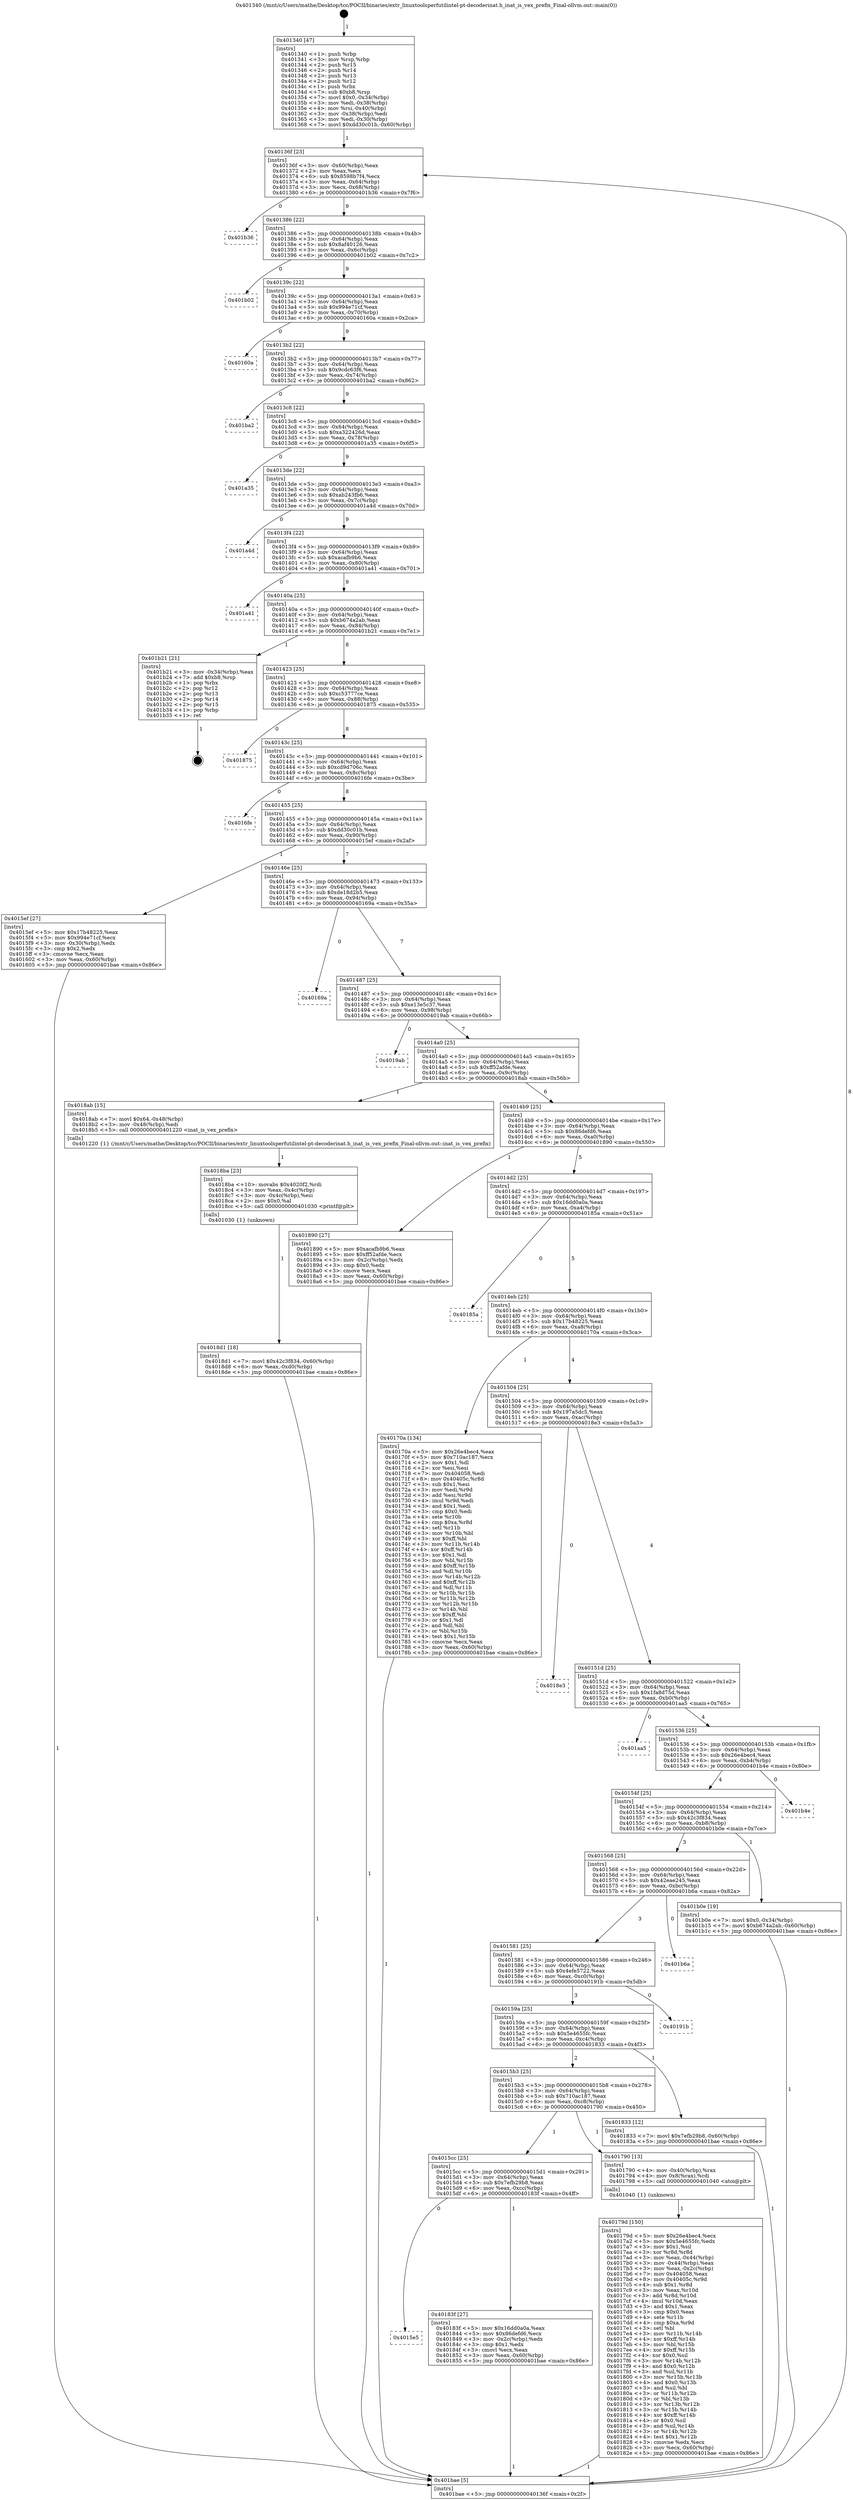 digraph "0x401340" {
  label = "0x401340 (/mnt/c/Users/mathe/Desktop/tcc/POCII/binaries/extr_linuxtoolsperfutilintel-pt-decoderinat.h_inat_is_vex_prefix_Final-ollvm.out::main(0))"
  labelloc = "t"
  node[shape=record]

  Entry [label="",width=0.3,height=0.3,shape=circle,fillcolor=black,style=filled]
  "0x40136f" [label="{
     0x40136f [23]\l
     | [instrs]\l
     &nbsp;&nbsp;0x40136f \<+3\>: mov -0x60(%rbp),%eax\l
     &nbsp;&nbsp;0x401372 \<+2\>: mov %eax,%ecx\l
     &nbsp;&nbsp;0x401374 \<+6\>: sub $0x8598b7f4,%ecx\l
     &nbsp;&nbsp;0x40137a \<+3\>: mov %eax,-0x64(%rbp)\l
     &nbsp;&nbsp;0x40137d \<+3\>: mov %ecx,-0x68(%rbp)\l
     &nbsp;&nbsp;0x401380 \<+6\>: je 0000000000401b36 \<main+0x7f6\>\l
  }"]
  "0x401b36" [label="{
     0x401b36\l
  }", style=dashed]
  "0x401386" [label="{
     0x401386 [22]\l
     | [instrs]\l
     &nbsp;&nbsp;0x401386 \<+5\>: jmp 000000000040138b \<main+0x4b\>\l
     &nbsp;&nbsp;0x40138b \<+3\>: mov -0x64(%rbp),%eax\l
     &nbsp;&nbsp;0x40138e \<+5\>: sub $0x8af40126,%eax\l
     &nbsp;&nbsp;0x401393 \<+3\>: mov %eax,-0x6c(%rbp)\l
     &nbsp;&nbsp;0x401396 \<+6\>: je 0000000000401b02 \<main+0x7c2\>\l
  }"]
  Exit [label="",width=0.3,height=0.3,shape=circle,fillcolor=black,style=filled,peripheries=2]
  "0x401b02" [label="{
     0x401b02\l
  }", style=dashed]
  "0x40139c" [label="{
     0x40139c [22]\l
     | [instrs]\l
     &nbsp;&nbsp;0x40139c \<+5\>: jmp 00000000004013a1 \<main+0x61\>\l
     &nbsp;&nbsp;0x4013a1 \<+3\>: mov -0x64(%rbp),%eax\l
     &nbsp;&nbsp;0x4013a4 \<+5\>: sub $0x994e71cf,%eax\l
     &nbsp;&nbsp;0x4013a9 \<+3\>: mov %eax,-0x70(%rbp)\l
     &nbsp;&nbsp;0x4013ac \<+6\>: je 000000000040160a \<main+0x2ca\>\l
  }"]
  "0x4018d1" [label="{
     0x4018d1 [18]\l
     | [instrs]\l
     &nbsp;&nbsp;0x4018d1 \<+7\>: movl $0x42c3f834,-0x60(%rbp)\l
     &nbsp;&nbsp;0x4018d8 \<+6\>: mov %eax,-0xd0(%rbp)\l
     &nbsp;&nbsp;0x4018de \<+5\>: jmp 0000000000401bae \<main+0x86e\>\l
  }"]
  "0x40160a" [label="{
     0x40160a\l
  }", style=dashed]
  "0x4013b2" [label="{
     0x4013b2 [22]\l
     | [instrs]\l
     &nbsp;&nbsp;0x4013b2 \<+5\>: jmp 00000000004013b7 \<main+0x77\>\l
     &nbsp;&nbsp;0x4013b7 \<+3\>: mov -0x64(%rbp),%eax\l
     &nbsp;&nbsp;0x4013ba \<+5\>: sub $0x9cdc63f6,%eax\l
     &nbsp;&nbsp;0x4013bf \<+3\>: mov %eax,-0x74(%rbp)\l
     &nbsp;&nbsp;0x4013c2 \<+6\>: je 0000000000401ba2 \<main+0x862\>\l
  }"]
  "0x4018ba" [label="{
     0x4018ba [23]\l
     | [instrs]\l
     &nbsp;&nbsp;0x4018ba \<+10\>: movabs $0x4020f2,%rdi\l
     &nbsp;&nbsp;0x4018c4 \<+3\>: mov %eax,-0x4c(%rbp)\l
     &nbsp;&nbsp;0x4018c7 \<+3\>: mov -0x4c(%rbp),%esi\l
     &nbsp;&nbsp;0x4018ca \<+2\>: mov $0x0,%al\l
     &nbsp;&nbsp;0x4018cc \<+5\>: call 0000000000401030 \<printf@plt\>\l
     | [calls]\l
     &nbsp;&nbsp;0x401030 \{1\} (unknown)\l
  }"]
  "0x401ba2" [label="{
     0x401ba2\l
  }", style=dashed]
  "0x4013c8" [label="{
     0x4013c8 [22]\l
     | [instrs]\l
     &nbsp;&nbsp;0x4013c8 \<+5\>: jmp 00000000004013cd \<main+0x8d\>\l
     &nbsp;&nbsp;0x4013cd \<+3\>: mov -0x64(%rbp),%eax\l
     &nbsp;&nbsp;0x4013d0 \<+5\>: sub $0xa322426d,%eax\l
     &nbsp;&nbsp;0x4013d5 \<+3\>: mov %eax,-0x78(%rbp)\l
     &nbsp;&nbsp;0x4013d8 \<+6\>: je 0000000000401a35 \<main+0x6f5\>\l
  }"]
  "0x4015e5" [label="{
     0x4015e5\l
  }", style=dashed]
  "0x401a35" [label="{
     0x401a35\l
  }", style=dashed]
  "0x4013de" [label="{
     0x4013de [22]\l
     | [instrs]\l
     &nbsp;&nbsp;0x4013de \<+5\>: jmp 00000000004013e3 \<main+0xa3\>\l
     &nbsp;&nbsp;0x4013e3 \<+3\>: mov -0x64(%rbp),%eax\l
     &nbsp;&nbsp;0x4013e6 \<+5\>: sub $0xab243fb6,%eax\l
     &nbsp;&nbsp;0x4013eb \<+3\>: mov %eax,-0x7c(%rbp)\l
     &nbsp;&nbsp;0x4013ee \<+6\>: je 0000000000401a4d \<main+0x70d\>\l
  }"]
  "0x40183f" [label="{
     0x40183f [27]\l
     | [instrs]\l
     &nbsp;&nbsp;0x40183f \<+5\>: mov $0x16dd0a0a,%eax\l
     &nbsp;&nbsp;0x401844 \<+5\>: mov $0x86defd6,%ecx\l
     &nbsp;&nbsp;0x401849 \<+3\>: mov -0x2c(%rbp),%edx\l
     &nbsp;&nbsp;0x40184c \<+3\>: cmp $0x1,%edx\l
     &nbsp;&nbsp;0x40184f \<+3\>: cmovl %ecx,%eax\l
     &nbsp;&nbsp;0x401852 \<+3\>: mov %eax,-0x60(%rbp)\l
     &nbsp;&nbsp;0x401855 \<+5\>: jmp 0000000000401bae \<main+0x86e\>\l
  }"]
  "0x401a4d" [label="{
     0x401a4d\l
  }", style=dashed]
  "0x4013f4" [label="{
     0x4013f4 [22]\l
     | [instrs]\l
     &nbsp;&nbsp;0x4013f4 \<+5\>: jmp 00000000004013f9 \<main+0xb9\>\l
     &nbsp;&nbsp;0x4013f9 \<+3\>: mov -0x64(%rbp),%eax\l
     &nbsp;&nbsp;0x4013fc \<+5\>: sub $0xacafb9b6,%eax\l
     &nbsp;&nbsp;0x401401 \<+3\>: mov %eax,-0x80(%rbp)\l
     &nbsp;&nbsp;0x401404 \<+6\>: je 0000000000401a41 \<main+0x701\>\l
  }"]
  "0x40179d" [label="{
     0x40179d [150]\l
     | [instrs]\l
     &nbsp;&nbsp;0x40179d \<+5\>: mov $0x26e4bec4,%ecx\l
     &nbsp;&nbsp;0x4017a2 \<+5\>: mov $0x5e4655fc,%edx\l
     &nbsp;&nbsp;0x4017a7 \<+3\>: mov $0x1,%sil\l
     &nbsp;&nbsp;0x4017aa \<+3\>: xor %r8d,%r8d\l
     &nbsp;&nbsp;0x4017ad \<+3\>: mov %eax,-0x44(%rbp)\l
     &nbsp;&nbsp;0x4017b0 \<+3\>: mov -0x44(%rbp),%eax\l
     &nbsp;&nbsp;0x4017b3 \<+3\>: mov %eax,-0x2c(%rbp)\l
     &nbsp;&nbsp;0x4017b6 \<+7\>: mov 0x404058,%eax\l
     &nbsp;&nbsp;0x4017bd \<+8\>: mov 0x40405c,%r9d\l
     &nbsp;&nbsp;0x4017c5 \<+4\>: sub $0x1,%r8d\l
     &nbsp;&nbsp;0x4017c9 \<+3\>: mov %eax,%r10d\l
     &nbsp;&nbsp;0x4017cc \<+3\>: add %r8d,%r10d\l
     &nbsp;&nbsp;0x4017cf \<+4\>: imul %r10d,%eax\l
     &nbsp;&nbsp;0x4017d3 \<+3\>: and $0x1,%eax\l
     &nbsp;&nbsp;0x4017d6 \<+3\>: cmp $0x0,%eax\l
     &nbsp;&nbsp;0x4017d9 \<+4\>: sete %r11b\l
     &nbsp;&nbsp;0x4017dd \<+4\>: cmp $0xa,%r9d\l
     &nbsp;&nbsp;0x4017e1 \<+3\>: setl %bl\l
     &nbsp;&nbsp;0x4017e4 \<+3\>: mov %r11b,%r14b\l
     &nbsp;&nbsp;0x4017e7 \<+4\>: xor $0xff,%r14b\l
     &nbsp;&nbsp;0x4017eb \<+3\>: mov %bl,%r15b\l
     &nbsp;&nbsp;0x4017ee \<+4\>: xor $0xff,%r15b\l
     &nbsp;&nbsp;0x4017f2 \<+4\>: xor $0x0,%sil\l
     &nbsp;&nbsp;0x4017f6 \<+3\>: mov %r14b,%r12b\l
     &nbsp;&nbsp;0x4017f9 \<+4\>: and $0x0,%r12b\l
     &nbsp;&nbsp;0x4017fd \<+3\>: and %sil,%r11b\l
     &nbsp;&nbsp;0x401800 \<+3\>: mov %r15b,%r13b\l
     &nbsp;&nbsp;0x401803 \<+4\>: and $0x0,%r13b\l
     &nbsp;&nbsp;0x401807 \<+3\>: and %sil,%bl\l
     &nbsp;&nbsp;0x40180a \<+3\>: or %r11b,%r12b\l
     &nbsp;&nbsp;0x40180d \<+3\>: or %bl,%r13b\l
     &nbsp;&nbsp;0x401810 \<+3\>: xor %r13b,%r12b\l
     &nbsp;&nbsp;0x401813 \<+3\>: or %r15b,%r14b\l
     &nbsp;&nbsp;0x401816 \<+4\>: xor $0xff,%r14b\l
     &nbsp;&nbsp;0x40181a \<+4\>: or $0x0,%sil\l
     &nbsp;&nbsp;0x40181e \<+3\>: and %sil,%r14b\l
     &nbsp;&nbsp;0x401821 \<+3\>: or %r14b,%r12b\l
     &nbsp;&nbsp;0x401824 \<+4\>: test $0x1,%r12b\l
     &nbsp;&nbsp;0x401828 \<+3\>: cmovne %edx,%ecx\l
     &nbsp;&nbsp;0x40182b \<+3\>: mov %ecx,-0x60(%rbp)\l
     &nbsp;&nbsp;0x40182e \<+5\>: jmp 0000000000401bae \<main+0x86e\>\l
  }"]
  "0x401a41" [label="{
     0x401a41\l
  }", style=dashed]
  "0x40140a" [label="{
     0x40140a [25]\l
     | [instrs]\l
     &nbsp;&nbsp;0x40140a \<+5\>: jmp 000000000040140f \<main+0xcf\>\l
     &nbsp;&nbsp;0x40140f \<+3\>: mov -0x64(%rbp),%eax\l
     &nbsp;&nbsp;0x401412 \<+5\>: sub $0xb674a2ab,%eax\l
     &nbsp;&nbsp;0x401417 \<+6\>: mov %eax,-0x84(%rbp)\l
     &nbsp;&nbsp;0x40141d \<+6\>: je 0000000000401b21 \<main+0x7e1\>\l
  }"]
  "0x4015cc" [label="{
     0x4015cc [25]\l
     | [instrs]\l
     &nbsp;&nbsp;0x4015cc \<+5\>: jmp 00000000004015d1 \<main+0x291\>\l
     &nbsp;&nbsp;0x4015d1 \<+3\>: mov -0x64(%rbp),%eax\l
     &nbsp;&nbsp;0x4015d4 \<+5\>: sub $0x7efb29b8,%eax\l
     &nbsp;&nbsp;0x4015d9 \<+6\>: mov %eax,-0xcc(%rbp)\l
     &nbsp;&nbsp;0x4015df \<+6\>: je 000000000040183f \<main+0x4ff\>\l
  }"]
  "0x401b21" [label="{
     0x401b21 [21]\l
     | [instrs]\l
     &nbsp;&nbsp;0x401b21 \<+3\>: mov -0x34(%rbp),%eax\l
     &nbsp;&nbsp;0x401b24 \<+7\>: add $0xb8,%rsp\l
     &nbsp;&nbsp;0x401b2b \<+1\>: pop %rbx\l
     &nbsp;&nbsp;0x401b2c \<+2\>: pop %r12\l
     &nbsp;&nbsp;0x401b2e \<+2\>: pop %r13\l
     &nbsp;&nbsp;0x401b30 \<+2\>: pop %r14\l
     &nbsp;&nbsp;0x401b32 \<+2\>: pop %r15\l
     &nbsp;&nbsp;0x401b34 \<+1\>: pop %rbp\l
     &nbsp;&nbsp;0x401b35 \<+1\>: ret\l
  }"]
  "0x401423" [label="{
     0x401423 [25]\l
     | [instrs]\l
     &nbsp;&nbsp;0x401423 \<+5\>: jmp 0000000000401428 \<main+0xe8\>\l
     &nbsp;&nbsp;0x401428 \<+3\>: mov -0x64(%rbp),%eax\l
     &nbsp;&nbsp;0x40142b \<+5\>: sub $0xc53777ce,%eax\l
     &nbsp;&nbsp;0x401430 \<+6\>: mov %eax,-0x88(%rbp)\l
     &nbsp;&nbsp;0x401436 \<+6\>: je 0000000000401875 \<main+0x535\>\l
  }"]
  "0x401790" [label="{
     0x401790 [13]\l
     | [instrs]\l
     &nbsp;&nbsp;0x401790 \<+4\>: mov -0x40(%rbp),%rax\l
     &nbsp;&nbsp;0x401794 \<+4\>: mov 0x8(%rax),%rdi\l
     &nbsp;&nbsp;0x401798 \<+5\>: call 0000000000401040 \<atoi@plt\>\l
     | [calls]\l
     &nbsp;&nbsp;0x401040 \{1\} (unknown)\l
  }"]
  "0x401875" [label="{
     0x401875\l
  }", style=dashed]
  "0x40143c" [label="{
     0x40143c [25]\l
     | [instrs]\l
     &nbsp;&nbsp;0x40143c \<+5\>: jmp 0000000000401441 \<main+0x101\>\l
     &nbsp;&nbsp;0x401441 \<+3\>: mov -0x64(%rbp),%eax\l
     &nbsp;&nbsp;0x401444 \<+5\>: sub $0xcd9d706c,%eax\l
     &nbsp;&nbsp;0x401449 \<+6\>: mov %eax,-0x8c(%rbp)\l
     &nbsp;&nbsp;0x40144f \<+6\>: je 00000000004016fe \<main+0x3be\>\l
  }"]
  "0x4015b3" [label="{
     0x4015b3 [25]\l
     | [instrs]\l
     &nbsp;&nbsp;0x4015b3 \<+5\>: jmp 00000000004015b8 \<main+0x278\>\l
     &nbsp;&nbsp;0x4015b8 \<+3\>: mov -0x64(%rbp),%eax\l
     &nbsp;&nbsp;0x4015bb \<+5\>: sub $0x710ac187,%eax\l
     &nbsp;&nbsp;0x4015c0 \<+6\>: mov %eax,-0xc8(%rbp)\l
     &nbsp;&nbsp;0x4015c6 \<+6\>: je 0000000000401790 \<main+0x450\>\l
  }"]
  "0x4016fe" [label="{
     0x4016fe\l
  }", style=dashed]
  "0x401455" [label="{
     0x401455 [25]\l
     | [instrs]\l
     &nbsp;&nbsp;0x401455 \<+5\>: jmp 000000000040145a \<main+0x11a\>\l
     &nbsp;&nbsp;0x40145a \<+3\>: mov -0x64(%rbp),%eax\l
     &nbsp;&nbsp;0x40145d \<+5\>: sub $0xdd30c01b,%eax\l
     &nbsp;&nbsp;0x401462 \<+6\>: mov %eax,-0x90(%rbp)\l
     &nbsp;&nbsp;0x401468 \<+6\>: je 00000000004015ef \<main+0x2af\>\l
  }"]
  "0x401833" [label="{
     0x401833 [12]\l
     | [instrs]\l
     &nbsp;&nbsp;0x401833 \<+7\>: movl $0x7efb29b8,-0x60(%rbp)\l
     &nbsp;&nbsp;0x40183a \<+5\>: jmp 0000000000401bae \<main+0x86e\>\l
  }"]
  "0x4015ef" [label="{
     0x4015ef [27]\l
     | [instrs]\l
     &nbsp;&nbsp;0x4015ef \<+5\>: mov $0x17b48225,%eax\l
     &nbsp;&nbsp;0x4015f4 \<+5\>: mov $0x994e71cf,%ecx\l
     &nbsp;&nbsp;0x4015f9 \<+3\>: mov -0x30(%rbp),%edx\l
     &nbsp;&nbsp;0x4015fc \<+3\>: cmp $0x2,%edx\l
     &nbsp;&nbsp;0x4015ff \<+3\>: cmovne %ecx,%eax\l
     &nbsp;&nbsp;0x401602 \<+3\>: mov %eax,-0x60(%rbp)\l
     &nbsp;&nbsp;0x401605 \<+5\>: jmp 0000000000401bae \<main+0x86e\>\l
  }"]
  "0x40146e" [label="{
     0x40146e [25]\l
     | [instrs]\l
     &nbsp;&nbsp;0x40146e \<+5\>: jmp 0000000000401473 \<main+0x133\>\l
     &nbsp;&nbsp;0x401473 \<+3\>: mov -0x64(%rbp),%eax\l
     &nbsp;&nbsp;0x401476 \<+5\>: sub $0xde18d2b5,%eax\l
     &nbsp;&nbsp;0x40147b \<+6\>: mov %eax,-0x94(%rbp)\l
     &nbsp;&nbsp;0x401481 \<+6\>: je 000000000040169a \<main+0x35a\>\l
  }"]
  "0x401bae" [label="{
     0x401bae [5]\l
     | [instrs]\l
     &nbsp;&nbsp;0x401bae \<+5\>: jmp 000000000040136f \<main+0x2f\>\l
  }"]
  "0x401340" [label="{
     0x401340 [47]\l
     | [instrs]\l
     &nbsp;&nbsp;0x401340 \<+1\>: push %rbp\l
     &nbsp;&nbsp;0x401341 \<+3\>: mov %rsp,%rbp\l
     &nbsp;&nbsp;0x401344 \<+2\>: push %r15\l
     &nbsp;&nbsp;0x401346 \<+2\>: push %r14\l
     &nbsp;&nbsp;0x401348 \<+2\>: push %r13\l
     &nbsp;&nbsp;0x40134a \<+2\>: push %r12\l
     &nbsp;&nbsp;0x40134c \<+1\>: push %rbx\l
     &nbsp;&nbsp;0x40134d \<+7\>: sub $0xb8,%rsp\l
     &nbsp;&nbsp;0x401354 \<+7\>: movl $0x0,-0x34(%rbp)\l
     &nbsp;&nbsp;0x40135b \<+3\>: mov %edi,-0x38(%rbp)\l
     &nbsp;&nbsp;0x40135e \<+4\>: mov %rsi,-0x40(%rbp)\l
     &nbsp;&nbsp;0x401362 \<+3\>: mov -0x38(%rbp),%edi\l
     &nbsp;&nbsp;0x401365 \<+3\>: mov %edi,-0x30(%rbp)\l
     &nbsp;&nbsp;0x401368 \<+7\>: movl $0xdd30c01b,-0x60(%rbp)\l
  }"]
  "0x40159a" [label="{
     0x40159a [25]\l
     | [instrs]\l
     &nbsp;&nbsp;0x40159a \<+5\>: jmp 000000000040159f \<main+0x25f\>\l
     &nbsp;&nbsp;0x40159f \<+3\>: mov -0x64(%rbp),%eax\l
     &nbsp;&nbsp;0x4015a2 \<+5\>: sub $0x5e4655fc,%eax\l
     &nbsp;&nbsp;0x4015a7 \<+6\>: mov %eax,-0xc4(%rbp)\l
     &nbsp;&nbsp;0x4015ad \<+6\>: je 0000000000401833 \<main+0x4f3\>\l
  }"]
  "0x40169a" [label="{
     0x40169a\l
  }", style=dashed]
  "0x401487" [label="{
     0x401487 [25]\l
     | [instrs]\l
     &nbsp;&nbsp;0x401487 \<+5\>: jmp 000000000040148c \<main+0x14c\>\l
     &nbsp;&nbsp;0x40148c \<+3\>: mov -0x64(%rbp),%eax\l
     &nbsp;&nbsp;0x40148f \<+5\>: sub $0xe13e5c37,%eax\l
     &nbsp;&nbsp;0x401494 \<+6\>: mov %eax,-0x98(%rbp)\l
     &nbsp;&nbsp;0x40149a \<+6\>: je 00000000004019ab \<main+0x66b\>\l
  }"]
  "0x40191b" [label="{
     0x40191b\l
  }", style=dashed]
  "0x4019ab" [label="{
     0x4019ab\l
  }", style=dashed]
  "0x4014a0" [label="{
     0x4014a0 [25]\l
     | [instrs]\l
     &nbsp;&nbsp;0x4014a0 \<+5\>: jmp 00000000004014a5 \<main+0x165\>\l
     &nbsp;&nbsp;0x4014a5 \<+3\>: mov -0x64(%rbp),%eax\l
     &nbsp;&nbsp;0x4014a8 \<+5\>: sub $0xff52afde,%eax\l
     &nbsp;&nbsp;0x4014ad \<+6\>: mov %eax,-0x9c(%rbp)\l
     &nbsp;&nbsp;0x4014b3 \<+6\>: je 00000000004018ab \<main+0x56b\>\l
  }"]
  "0x401581" [label="{
     0x401581 [25]\l
     | [instrs]\l
     &nbsp;&nbsp;0x401581 \<+5\>: jmp 0000000000401586 \<main+0x246\>\l
     &nbsp;&nbsp;0x401586 \<+3\>: mov -0x64(%rbp),%eax\l
     &nbsp;&nbsp;0x401589 \<+5\>: sub $0x4efe5722,%eax\l
     &nbsp;&nbsp;0x40158e \<+6\>: mov %eax,-0xc0(%rbp)\l
     &nbsp;&nbsp;0x401594 \<+6\>: je 000000000040191b \<main+0x5db\>\l
  }"]
  "0x4018ab" [label="{
     0x4018ab [15]\l
     | [instrs]\l
     &nbsp;&nbsp;0x4018ab \<+7\>: movl $0x64,-0x48(%rbp)\l
     &nbsp;&nbsp;0x4018b2 \<+3\>: mov -0x48(%rbp),%edi\l
     &nbsp;&nbsp;0x4018b5 \<+5\>: call 0000000000401220 \<inat_is_vex_prefix\>\l
     | [calls]\l
     &nbsp;&nbsp;0x401220 \{1\} (/mnt/c/Users/mathe/Desktop/tcc/POCII/binaries/extr_linuxtoolsperfutilintel-pt-decoderinat.h_inat_is_vex_prefix_Final-ollvm.out::inat_is_vex_prefix)\l
  }"]
  "0x4014b9" [label="{
     0x4014b9 [25]\l
     | [instrs]\l
     &nbsp;&nbsp;0x4014b9 \<+5\>: jmp 00000000004014be \<main+0x17e\>\l
     &nbsp;&nbsp;0x4014be \<+3\>: mov -0x64(%rbp),%eax\l
     &nbsp;&nbsp;0x4014c1 \<+5\>: sub $0x86defd6,%eax\l
     &nbsp;&nbsp;0x4014c6 \<+6\>: mov %eax,-0xa0(%rbp)\l
     &nbsp;&nbsp;0x4014cc \<+6\>: je 0000000000401890 \<main+0x550\>\l
  }"]
  "0x401b6a" [label="{
     0x401b6a\l
  }", style=dashed]
  "0x401890" [label="{
     0x401890 [27]\l
     | [instrs]\l
     &nbsp;&nbsp;0x401890 \<+5\>: mov $0xacafb9b6,%eax\l
     &nbsp;&nbsp;0x401895 \<+5\>: mov $0xff52afde,%ecx\l
     &nbsp;&nbsp;0x40189a \<+3\>: mov -0x2c(%rbp),%edx\l
     &nbsp;&nbsp;0x40189d \<+3\>: cmp $0x0,%edx\l
     &nbsp;&nbsp;0x4018a0 \<+3\>: cmove %ecx,%eax\l
     &nbsp;&nbsp;0x4018a3 \<+3\>: mov %eax,-0x60(%rbp)\l
     &nbsp;&nbsp;0x4018a6 \<+5\>: jmp 0000000000401bae \<main+0x86e\>\l
  }"]
  "0x4014d2" [label="{
     0x4014d2 [25]\l
     | [instrs]\l
     &nbsp;&nbsp;0x4014d2 \<+5\>: jmp 00000000004014d7 \<main+0x197\>\l
     &nbsp;&nbsp;0x4014d7 \<+3\>: mov -0x64(%rbp),%eax\l
     &nbsp;&nbsp;0x4014da \<+5\>: sub $0x16dd0a0a,%eax\l
     &nbsp;&nbsp;0x4014df \<+6\>: mov %eax,-0xa4(%rbp)\l
     &nbsp;&nbsp;0x4014e5 \<+6\>: je 000000000040185a \<main+0x51a\>\l
  }"]
  "0x401568" [label="{
     0x401568 [25]\l
     | [instrs]\l
     &nbsp;&nbsp;0x401568 \<+5\>: jmp 000000000040156d \<main+0x22d\>\l
     &nbsp;&nbsp;0x40156d \<+3\>: mov -0x64(%rbp),%eax\l
     &nbsp;&nbsp;0x401570 \<+5\>: sub $0x42eae245,%eax\l
     &nbsp;&nbsp;0x401575 \<+6\>: mov %eax,-0xbc(%rbp)\l
     &nbsp;&nbsp;0x40157b \<+6\>: je 0000000000401b6a \<main+0x82a\>\l
  }"]
  "0x40185a" [label="{
     0x40185a\l
  }", style=dashed]
  "0x4014eb" [label="{
     0x4014eb [25]\l
     | [instrs]\l
     &nbsp;&nbsp;0x4014eb \<+5\>: jmp 00000000004014f0 \<main+0x1b0\>\l
     &nbsp;&nbsp;0x4014f0 \<+3\>: mov -0x64(%rbp),%eax\l
     &nbsp;&nbsp;0x4014f3 \<+5\>: sub $0x17b48225,%eax\l
     &nbsp;&nbsp;0x4014f8 \<+6\>: mov %eax,-0xa8(%rbp)\l
     &nbsp;&nbsp;0x4014fe \<+6\>: je 000000000040170a \<main+0x3ca\>\l
  }"]
  "0x401b0e" [label="{
     0x401b0e [19]\l
     | [instrs]\l
     &nbsp;&nbsp;0x401b0e \<+7\>: movl $0x0,-0x34(%rbp)\l
     &nbsp;&nbsp;0x401b15 \<+7\>: movl $0xb674a2ab,-0x60(%rbp)\l
     &nbsp;&nbsp;0x401b1c \<+5\>: jmp 0000000000401bae \<main+0x86e\>\l
  }"]
  "0x40170a" [label="{
     0x40170a [134]\l
     | [instrs]\l
     &nbsp;&nbsp;0x40170a \<+5\>: mov $0x26e4bec4,%eax\l
     &nbsp;&nbsp;0x40170f \<+5\>: mov $0x710ac187,%ecx\l
     &nbsp;&nbsp;0x401714 \<+2\>: mov $0x1,%dl\l
     &nbsp;&nbsp;0x401716 \<+2\>: xor %esi,%esi\l
     &nbsp;&nbsp;0x401718 \<+7\>: mov 0x404058,%edi\l
     &nbsp;&nbsp;0x40171f \<+8\>: mov 0x40405c,%r8d\l
     &nbsp;&nbsp;0x401727 \<+3\>: sub $0x1,%esi\l
     &nbsp;&nbsp;0x40172a \<+3\>: mov %edi,%r9d\l
     &nbsp;&nbsp;0x40172d \<+3\>: add %esi,%r9d\l
     &nbsp;&nbsp;0x401730 \<+4\>: imul %r9d,%edi\l
     &nbsp;&nbsp;0x401734 \<+3\>: and $0x1,%edi\l
     &nbsp;&nbsp;0x401737 \<+3\>: cmp $0x0,%edi\l
     &nbsp;&nbsp;0x40173a \<+4\>: sete %r10b\l
     &nbsp;&nbsp;0x40173e \<+4\>: cmp $0xa,%r8d\l
     &nbsp;&nbsp;0x401742 \<+4\>: setl %r11b\l
     &nbsp;&nbsp;0x401746 \<+3\>: mov %r10b,%bl\l
     &nbsp;&nbsp;0x401749 \<+3\>: xor $0xff,%bl\l
     &nbsp;&nbsp;0x40174c \<+3\>: mov %r11b,%r14b\l
     &nbsp;&nbsp;0x40174f \<+4\>: xor $0xff,%r14b\l
     &nbsp;&nbsp;0x401753 \<+3\>: xor $0x1,%dl\l
     &nbsp;&nbsp;0x401756 \<+3\>: mov %bl,%r15b\l
     &nbsp;&nbsp;0x401759 \<+4\>: and $0xff,%r15b\l
     &nbsp;&nbsp;0x40175d \<+3\>: and %dl,%r10b\l
     &nbsp;&nbsp;0x401760 \<+3\>: mov %r14b,%r12b\l
     &nbsp;&nbsp;0x401763 \<+4\>: and $0xff,%r12b\l
     &nbsp;&nbsp;0x401767 \<+3\>: and %dl,%r11b\l
     &nbsp;&nbsp;0x40176a \<+3\>: or %r10b,%r15b\l
     &nbsp;&nbsp;0x40176d \<+3\>: or %r11b,%r12b\l
     &nbsp;&nbsp;0x401770 \<+3\>: xor %r12b,%r15b\l
     &nbsp;&nbsp;0x401773 \<+3\>: or %r14b,%bl\l
     &nbsp;&nbsp;0x401776 \<+3\>: xor $0xff,%bl\l
     &nbsp;&nbsp;0x401779 \<+3\>: or $0x1,%dl\l
     &nbsp;&nbsp;0x40177c \<+2\>: and %dl,%bl\l
     &nbsp;&nbsp;0x40177e \<+3\>: or %bl,%r15b\l
     &nbsp;&nbsp;0x401781 \<+4\>: test $0x1,%r15b\l
     &nbsp;&nbsp;0x401785 \<+3\>: cmovne %ecx,%eax\l
     &nbsp;&nbsp;0x401788 \<+3\>: mov %eax,-0x60(%rbp)\l
     &nbsp;&nbsp;0x40178b \<+5\>: jmp 0000000000401bae \<main+0x86e\>\l
  }"]
  "0x401504" [label="{
     0x401504 [25]\l
     | [instrs]\l
     &nbsp;&nbsp;0x401504 \<+5\>: jmp 0000000000401509 \<main+0x1c9\>\l
     &nbsp;&nbsp;0x401509 \<+3\>: mov -0x64(%rbp),%eax\l
     &nbsp;&nbsp;0x40150c \<+5\>: sub $0x197a5dc5,%eax\l
     &nbsp;&nbsp;0x401511 \<+6\>: mov %eax,-0xac(%rbp)\l
     &nbsp;&nbsp;0x401517 \<+6\>: je 00000000004018e3 \<main+0x5a3\>\l
  }"]
  "0x40154f" [label="{
     0x40154f [25]\l
     | [instrs]\l
     &nbsp;&nbsp;0x40154f \<+5\>: jmp 0000000000401554 \<main+0x214\>\l
     &nbsp;&nbsp;0x401554 \<+3\>: mov -0x64(%rbp),%eax\l
     &nbsp;&nbsp;0x401557 \<+5\>: sub $0x42c3f834,%eax\l
     &nbsp;&nbsp;0x40155c \<+6\>: mov %eax,-0xb8(%rbp)\l
     &nbsp;&nbsp;0x401562 \<+6\>: je 0000000000401b0e \<main+0x7ce\>\l
  }"]
  "0x4018e3" [label="{
     0x4018e3\l
  }", style=dashed]
  "0x40151d" [label="{
     0x40151d [25]\l
     | [instrs]\l
     &nbsp;&nbsp;0x40151d \<+5\>: jmp 0000000000401522 \<main+0x1e2\>\l
     &nbsp;&nbsp;0x401522 \<+3\>: mov -0x64(%rbp),%eax\l
     &nbsp;&nbsp;0x401525 \<+5\>: sub $0x1fa8d75d,%eax\l
     &nbsp;&nbsp;0x40152a \<+6\>: mov %eax,-0xb0(%rbp)\l
     &nbsp;&nbsp;0x401530 \<+6\>: je 0000000000401aa5 \<main+0x765\>\l
  }"]
  "0x401b4e" [label="{
     0x401b4e\l
  }", style=dashed]
  "0x401aa5" [label="{
     0x401aa5\l
  }", style=dashed]
  "0x401536" [label="{
     0x401536 [25]\l
     | [instrs]\l
     &nbsp;&nbsp;0x401536 \<+5\>: jmp 000000000040153b \<main+0x1fb\>\l
     &nbsp;&nbsp;0x40153b \<+3\>: mov -0x64(%rbp),%eax\l
     &nbsp;&nbsp;0x40153e \<+5\>: sub $0x26e4bec4,%eax\l
     &nbsp;&nbsp;0x401543 \<+6\>: mov %eax,-0xb4(%rbp)\l
     &nbsp;&nbsp;0x401549 \<+6\>: je 0000000000401b4e \<main+0x80e\>\l
  }"]
  Entry -> "0x401340" [label=" 1"]
  "0x40136f" -> "0x401b36" [label=" 0"]
  "0x40136f" -> "0x401386" [label=" 9"]
  "0x401b21" -> Exit [label=" 1"]
  "0x401386" -> "0x401b02" [label=" 0"]
  "0x401386" -> "0x40139c" [label=" 9"]
  "0x401b0e" -> "0x401bae" [label=" 1"]
  "0x40139c" -> "0x40160a" [label=" 0"]
  "0x40139c" -> "0x4013b2" [label=" 9"]
  "0x4018d1" -> "0x401bae" [label=" 1"]
  "0x4013b2" -> "0x401ba2" [label=" 0"]
  "0x4013b2" -> "0x4013c8" [label=" 9"]
  "0x4018ba" -> "0x4018d1" [label=" 1"]
  "0x4013c8" -> "0x401a35" [label=" 0"]
  "0x4013c8" -> "0x4013de" [label=" 9"]
  "0x4018ab" -> "0x4018ba" [label=" 1"]
  "0x4013de" -> "0x401a4d" [label=" 0"]
  "0x4013de" -> "0x4013f4" [label=" 9"]
  "0x401890" -> "0x401bae" [label=" 1"]
  "0x4013f4" -> "0x401a41" [label=" 0"]
  "0x4013f4" -> "0x40140a" [label=" 9"]
  "0x4015cc" -> "0x4015e5" [label=" 0"]
  "0x40140a" -> "0x401b21" [label=" 1"]
  "0x40140a" -> "0x401423" [label=" 8"]
  "0x4015cc" -> "0x40183f" [label=" 1"]
  "0x401423" -> "0x401875" [label=" 0"]
  "0x401423" -> "0x40143c" [label=" 8"]
  "0x40183f" -> "0x401bae" [label=" 1"]
  "0x40143c" -> "0x4016fe" [label=" 0"]
  "0x40143c" -> "0x401455" [label=" 8"]
  "0x40179d" -> "0x401bae" [label=" 1"]
  "0x401455" -> "0x4015ef" [label=" 1"]
  "0x401455" -> "0x40146e" [label=" 7"]
  "0x4015ef" -> "0x401bae" [label=" 1"]
  "0x401340" -> "0x40136f" [label=" 1"]
  "0x401bae" -> "0x40136f" [label=" 8"]
  "0x401790" -> "0x40179d" [label=" 1"]
  "0x40146e" -> "0x40169a" [label=" 0"]
  "0x40146e" -> "0x401487" [label=" 7"]
  "0x4015b3" -> "0x401790" [label=" 1"]
  "0x401487" -> "0x4019ab" [label=" 0"]
  "0x401487" -> "0x4014a0" [label=" 7"]
  "0x401833" -> "0x401bae" [label=" 1"]
  "0x4014a0" -> "0x4018ab" [label=" 1"]
  "0x4014a0" -> "0x4014b9" [label=" 6"]
  "0x40159a" -> "0x401833" [label=" 1"]
  "0x4014b9" -> "0x401890" [label=" 1"]
  "0x4014b9" -> "0x4014d2" [label=" 5"]
  "0x4015b3" -> "0x4015cc" [label=" 1"]
  "0x4014d2" -> "0x40185a" [label=" 0"]
  "0x4014d2" -> "0x4014eb" [label=" 5"]
  "0x401581" -> "0x40191b" [label=" 0"]
  "0x4014eb" -> "0x40170a" [label=" 1"]
  "0x4014eb" -> "0x401504" [label=" 4"]
  "0x40170a" -> "0x401bae" [label=" 1"]
  "0x40159a" -> "0x4015b3" [label=" 2"]
  "0x401504" -> "0x4018e3" [label=" 0"]
  "0x401504" -> "0x40151d" [label=" 4"]
  "0x401568" -> "0x401b6a" [label=" 0"]
  "0x40151d" -> "0x401aa5" [label=" 0"]
  "0x40151d" -> "0x401536" [label=" 4"]
  "0x401581" -> "0x40159a" [label=" 3"]
  "0x401536" -> "0x401b4e" [label=" 0"]
  "0x401536" -> "0x40154f" [label=" 4"]
  "0x401568" -> "0x401581" [label=" 3"]
  "0x40154f" -> "0x401b0e" [label=" 1"]
  "0x40154f" -> "0x401568" [label=" 3"]
}
